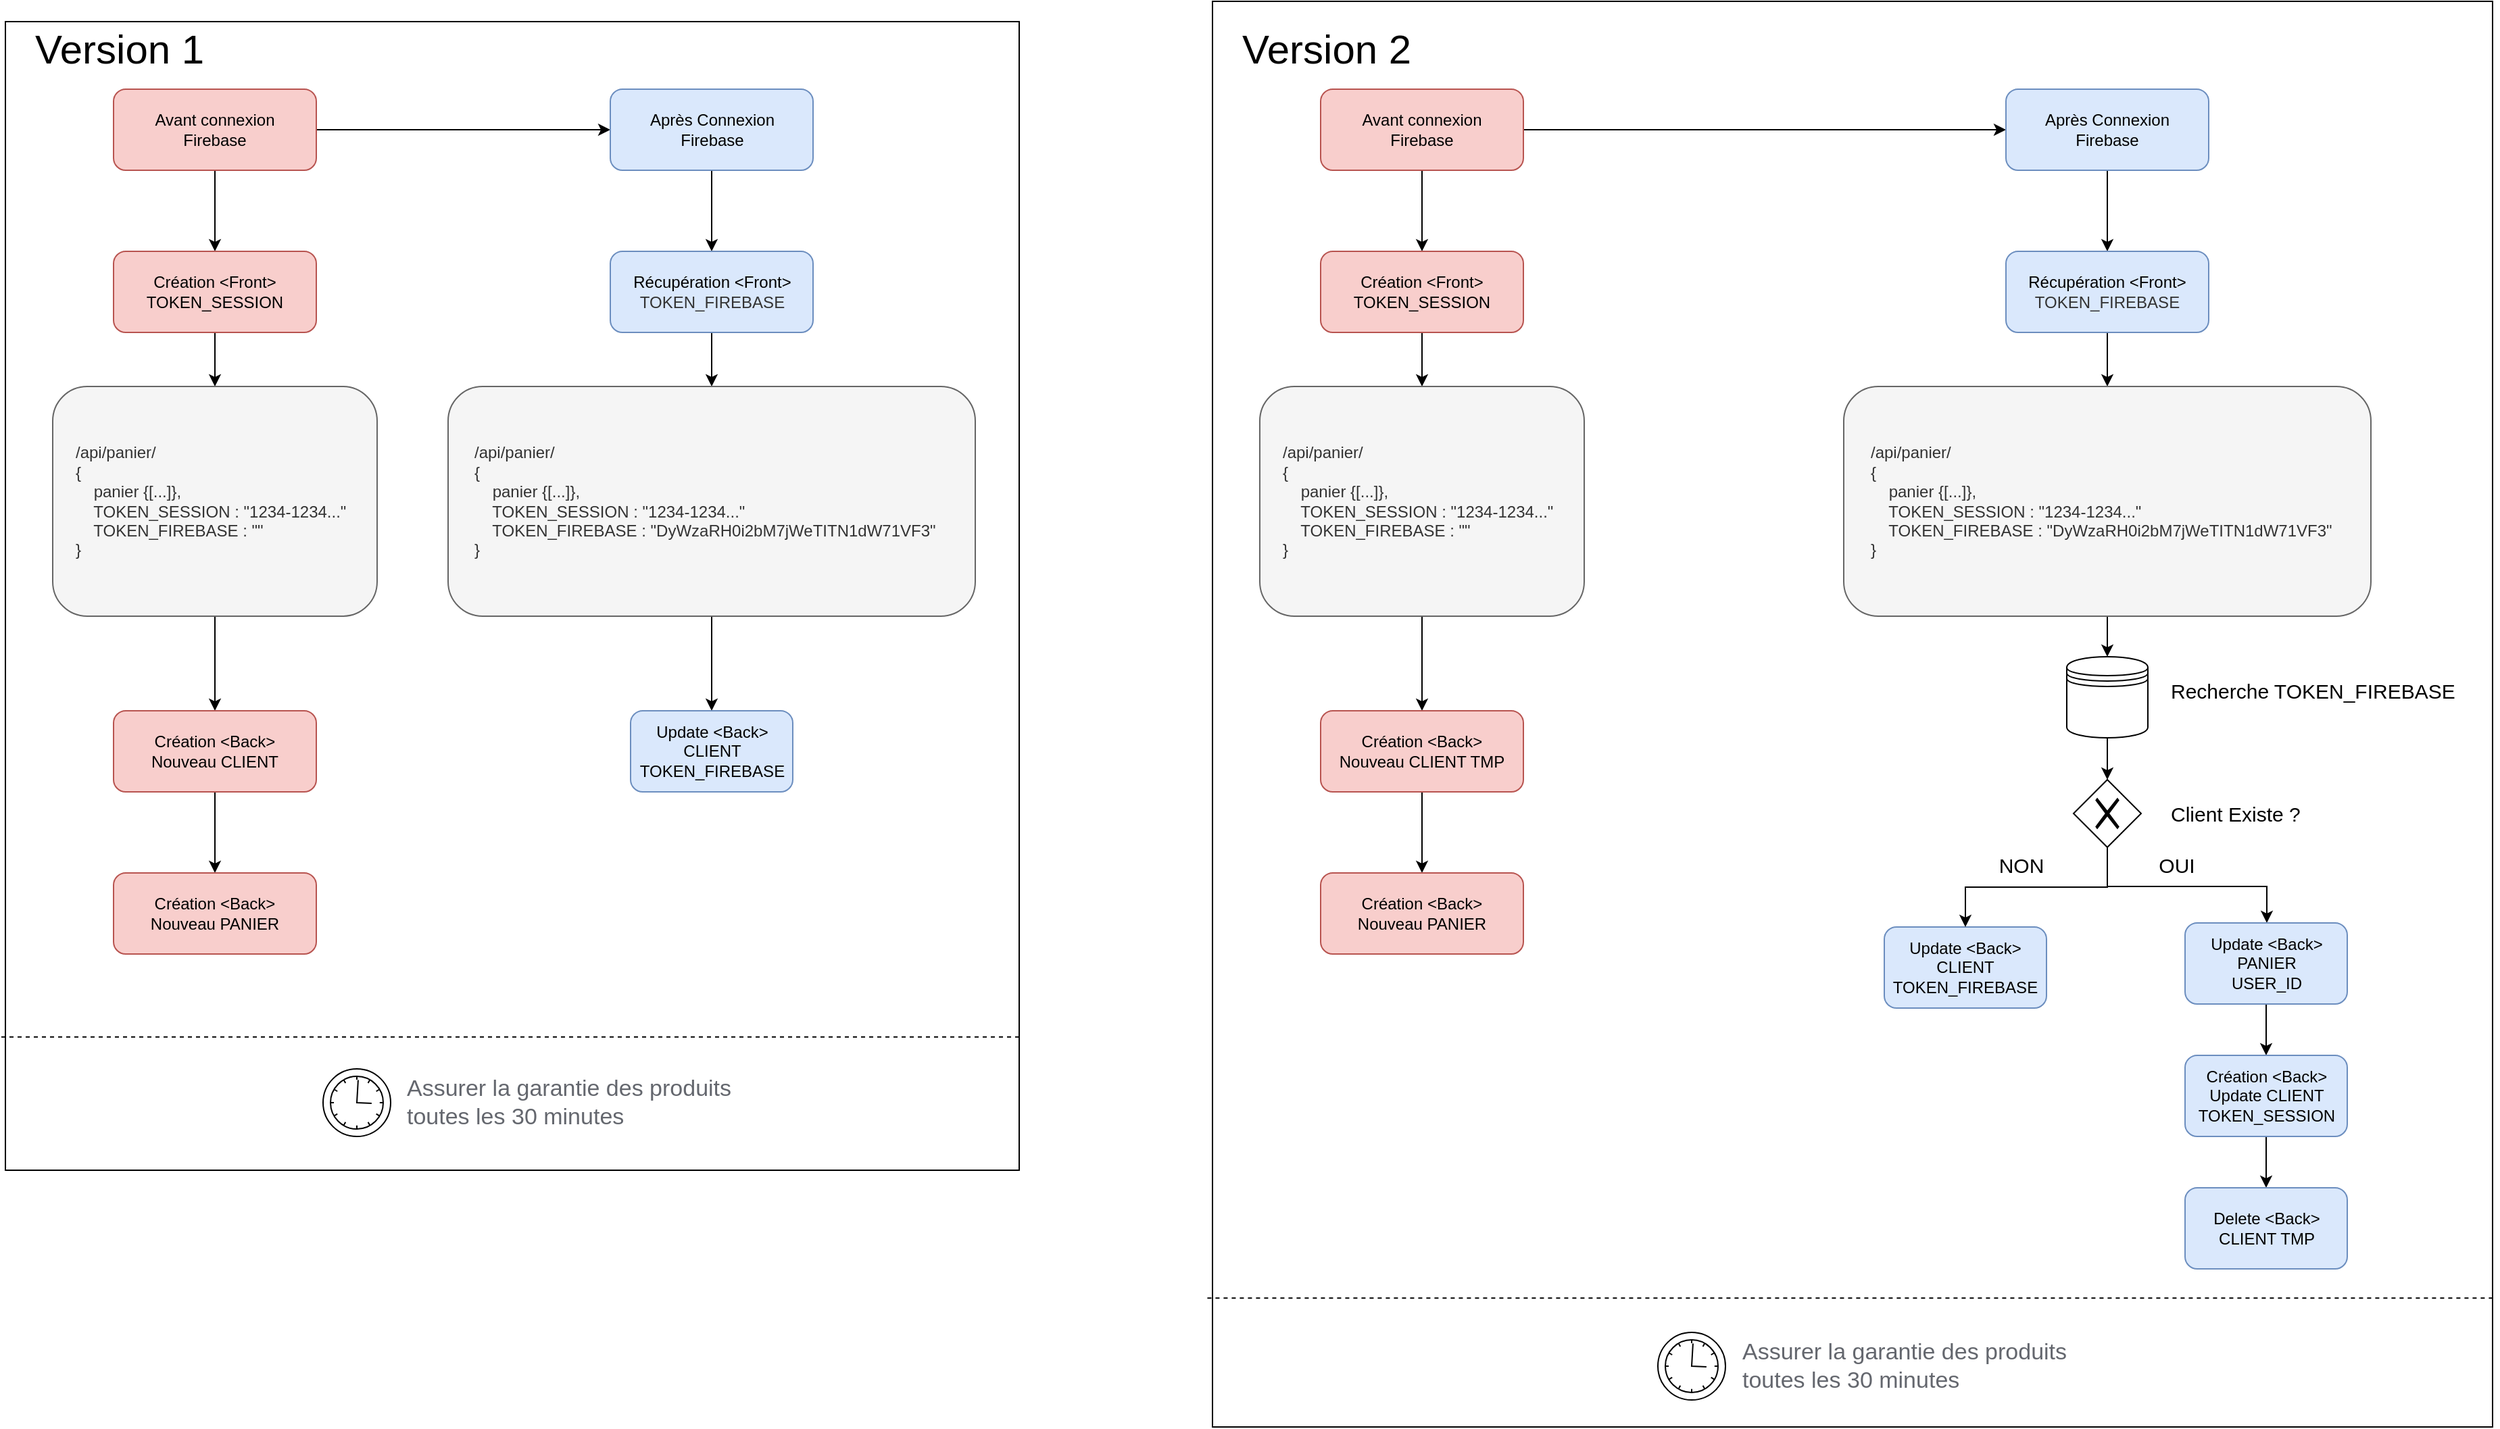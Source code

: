 <mxfile version="11.2.4" type="device" pages="1"><diagram id="UzD8co514_c-GQQWyGeR" name="Page-1"><mxGraphModel dx="2200" dy="1238" grid="1" gridSize="10" guides="1" tooltips="1" connect="1" arrows="1" fold="1" page="1" pageScale="1" pageWidth="2000" pageHeight="1200" math="0" shadow="0"><root><mxCell id="0"/><mxCell id="1" parent="0"/><mxCell id="zPhLgpalpe6FP58Alway-104" value="" style="rounded=0;whiteSpace=wrap;html=1;" vertex="1" parent="1"><mxGeometry x="1003" y="95" width="947" height="1055" as="geometry"/></mxCell><mxCell id="zPhLgpalpe6FP58Alway-23" value="" style="rounded=0;whiteSpace=wrap;html=1;" vertex="1" parent="1"><mxGeometry x="110" y="110" width="750" height="850" as="geometry"/></mxCell><mxCell id="zPhLgpalpe6FP58Alway-3" style="edgeStyle=orthogonalEdgeStyle;rounded=0;orthogonalLoop=1;jettySize=auto;html=1;exitX=0.5;exitY=1;exitDx=0;exitDy=0;" edge="1" parent="1" source="zPhLgpalpe6FP58Alway-1" target="zPhLgpalpe6FP58Alway-2"><mxGeometry relative="1" as="geometry"/></mxCell><mxCell id="zPhLgpalpe6FP58Alway-10" style="edgeStyle=orthogonalEdgeStyle;rounded=0;orthogonalLoop=1;jettySize=auto;html=1;exitX=1;exitY=0.5;exitDx=0;exitDy=0;entryX=0;entryY=0.5;entryDx=0;entryDy=0;" edge="1" parent="1" source="zPhLgpalpe6FP58Alway-1" target="zPhLgpalpe6FP58Alway-4"><mxGeometry relative="1" as="geometry"/></mxCell><mxCell id="zPhLgpalpe6FP58Alway-1" value="Avant connexion&lt;br&gt;Firebase" style="rounded=1;whiteSpace=wrap;html=1;fillColor=#f8cecc;strokeColor=#b85450;" vertex="1" parent="1"><mxGeometry x="190" y="160" width="150" height="60" as="geometry"/></mxCell><mxCell id="zPhLgpalpe6FP58Alway-11" style="edgeStyle=orthogonalEdgeStyle;rounded=0;orthogonalLoop=1;jettySize=auto;html=1;exitX=0.5;exitY=1;exitDx=0;exitDy=0;" edge="1" parent="1" source="zPhLgpalpe6FP58Alway-2" target="zPhLgpalpe6FP58Alway-6"><mxGeometry relative="1" as="geometry"/></mxCell><mxCell id="zPhLgpalpe6FP58Alway-2" value="Création &amp;lt;Front&amp;gt;&lt;br&gt;TOKEN_SESSION" style="rounded=1;whiteSpace=wrap;html=1;fillColor=#f8cecc;strokeColor=#b85450;" vertex="1" parent="1"><mxGeometry x="190" y="280" width="150" height="60" as="geometry"/></mxCell><mxCell id="zPhLgpalpe6FP58Alway-12" style="edgeStyle=orthogonalEdgeStyle;rounded=0;orthogonalLoop=1;jettySize=auto;html=1;exitX=0.5;exitY=1;exitDx=0;exitDy=0;" edge="1" parent="1" source="zPhLgpalpe6FP58Alway-4" target="zPhLgpalpe6FP58Alway-5"><mxGeometry relative="1" as="geometry"/></mxCell><mxCell id="zPhLgpalpe6FP58Alway-4" value="Après Connexion&lt;br&gt;Firebase" style="rounded=1;whiteSpace=wrap;html=1;fillColor=#dae8fc;strokeColor=#6c8ebf;" vertex="1" parent="1"><mxGeometry x="557.5" y="160" width="150" height="60" as="geometry"/></mxCell><mxCell id="zPhLgpalpe6FP58Alway-13" style="edgeStyle=orthogonalEdgeStyle;rounded=0;orthogonalLoop=1;jettySize=auto;html=1;exitX=0.5;exitY=1;exitDx=0;exitDy=0;entryX=0.5;entryY=0;entryDx=0;entryDy=0;" edge="1" parent="1" source="zPhLgpalpe6FP58Alway-5" target="zPhLgpalpe6FP58Alway-8"><mxGeometry relative="1" as="geometry"/></mxCell><mxCell id="zPhLgpalpe6FP58Alway-5" value="Récupération &amp;lt;Front&amp;gt;&lt;br&gt;&lt;span style=&quot;color: rgb(51 , 51 , 51) ; text-align: justify&quot;&gt;TOKEN_FIREBASE&lt;/span&gt;" style="rounded=1;whiteSpace=wrap;html=1;fillColor=#dae8fc;strokeColor=#6c8ebf;" vertex="1" parent="1"><mxGeometry x="557.5" y="280" width="150" height="60" as="geometry"/></mxCell><mxCell id="zPhLgpalpe6FP58Alway-16" style="edgeStyle=orthogonalEdgeStyle;rounded=0;orthogonalLoop=1;jettySize=auto;html=1;exitX=0.5;exitY=1;exitDx=0;exitDy=0;" edge="1" parent="1" source="zPhLgpalpe6FP58Alway-6" target="zPhLgpalpe6FP58Alway-15"><mxGeometry relative="1" as="geometry"/></mxCell><mxCell id="zPhLgpalpe6FP58Alway-6" value="&lt;div style=&quot;text-align: justify&quot;&gt;&lt;br&gt;&lt;/div&gt;" style="rounded=1;whiteSpace=wrap;html=1;fillColor=#f5f5f5;strokeColor=#666666;fontColor=#333333;align=center;" vertex="1" parent="1"><mxGeometry x="145" y="380" width="240" height="170" as="geometry"/></mxCell><mxCell id="zPhLgpalpe6FP58Alway-7" value="&lt;div style=&quot;color: rgb(51 , 51 , 51) ; text-align: justify&quot;&gt;/api/panier/&lt;/div&gt;&lt;div style=&quot;color: rgb(51 , 51 , 51) ; text-align: justify&quot;&gt;{&lt;/div&gt;&lt;div style=&quot;color: rgb(51 , 51 , 51) ; text-align: justify&quot;&gt;&amp;nbsp; &amp;nbsp; panier {[...]},&lt;/div&gt;&lt;div style=&quot;color: rgb(51 , 51 , 51) ; text-align: justify&quot;&gt;&amp;nbsp; &amp;nbsp; TOKEN_SESSION : &quot;1234-1234...&quot;&lt;/div&gt;&lt;div style=&quot;color: rgb(51 , 51 , 51) ; text-align: justify&quot;&gt;&amp;nbsp; &amp;nbsp; TOKEN_FIREBASE : &quot;&quot;&lt;/div&gt;&lt;div style=&quot;color: rgb(51 , 51 , 51) ; text-align: justify&quot;&gt;}&lt;/div&gt;" style="text;html=1;strokeColor=none;fillColor=none;align=left;verticalAlign=middle;whiteSpace=wrap;rounded=0;" vertex="1" parent="1"><mxGeometry x="160" y="390" width="210" height="150" as="geometry"/></mxCell><mxCell id="zPhLgpalpe6FP58Alway-19" style="edgeStyle=orthogonalEdgeStyle;rounded=0;orthogonalLoop=1;jettySize=auto;html=1;exitX=0.5;exitY=1;exitDx=0;exitDy=0;entryX=0.5;entryY=0;entryDx=0;entryDy=0;" edge="1" parent="1" source="zPhLgpalpe6FP58Alway-8" target="zPhLgpalpe6FP58Alway-18"><mxGeometry relative="1" as="geometry"/></mxCell><mxCell id="zPhLgpalpe6FP58Alway-8" value="&lt;div style=&quot;text-align: justify&quot;&gt;&lt;br&gt;&lt;/div&gt;" style="rounded=1;whiteSpace=wrap;html=1;fillColor=#f5f5f5;strokeColor=#666666;fontColor=#333333;align=center;" vertex="1" parent="1"><mxGeometry x="437.5" y="380" width="390" height="170" as="geometry"/></mxCell><mxCell id="zPhLgpalpe6FP58Alway-9" value="&lt;div style=&quot;color: rgb(51 , 51 , 51) ; text-align: justify&quot;&gt;/api/panier/&lt;/div&gt;&lt;div style=&quot;color: rgb(51 , 51 , 51) ; text-align: justify&quot;&gt;{&lt;/div&gt;&lt;div style=&quot;color: rgb(51 , 51 , 51) ; text-align: justify&quot;&gt;&amp;nbsp; &amp;nbsp; panier {[...]},&lt;/div&gt;&lt;div style=&quot;color: rgb(51 , 51 , 51) ; text-align: justify&quot;&gt;&amp;nbsp; &amp;nbsp; TOKEN_SESSION : &quot;1234-1234...&quot;&lt;/div&gt;&lt;div style=&quot;color: rgb(51 , 51 , 51) ; text-align: justify&quot;&gt;&amp;nbsp; &amp;nbsp; TOKEN_FIREBASE : &quot;DyWzaRH0i2bM7jWeTITN1dW71VF3&quot;&lt;/div&gt;&lt;div style=&quot;color: rgb(51 , 51 , 51) ; text-align: justify&quot;&gt;}&lt;/div&gt;" style="text;html=1;strokeColor=none;fillColor=none;align=left;verticalAlign=middle;whiteSpace=wrap;rounded=0;" vertex="1" parent="1"><mxGeometry x="455" y="390" width="355" height="150" as="geometry"/></mxCell><mxCell id="zPhLgpalpe6FP58Alway-45" style="edgeStyle=orthogonalEdgeStyle;rounded=0;orthogonalLoop=1;jettySize=auto;html=1;exitX=0.5;exitY=1;exitDx=0;exitDy=0;entryX=0.5;entryY=0;entryDx=0;entryDy=0;fontSize=30;" edge="1" parent="1" source="zPhLgpalpe6FP58Alway-15" target="zPhLgpalpe6FP58Alway-44"><mxGeometry relative="1" as="geometry"/></mxCell><mxCell id="zPhLgpalpe6FP58Alway-15" value="Création &amp;lt;Back&amp;gt;&lt;br&gt;Nouveau CLIENT" style="rounded=1;whiteSpace=wrap;html=1;fillColor=#f8cecc;strokeColor=#b85450;" vertex="1" parent="1"><mxGeometry x="190" y="620" width="150" height="60" as="geometry"/></mxCell><mxCell id="zPhLgpalpe6FP58Alway-18" value="Update &amp;lt;Back&amp;gt;&lt;br&gt;CLIENT&lt;br&gt;TOKEN_FIREBASE" style="rounded=1;whiteSpace=wrap;html=1;fillColor=#dae8fc;strokeColor=#6c8ebf;" vertex="1" parent="1"><mxGeometry x="572.5" y="620" width="120" height="60" as="geometry"/></mxCell><mxCell id="zPhLgpalpe6FP58Alway-24" value="Version 1" style="text;html=1;strokeColor=none;fillColor=none;align=left;verticalAlign=middle;whiteSpace=wrap;rounded=0;fontSize=30;" vertex="1" parent="1"><mxGeometry x="130" y="120" width="380" height="20" as="geometry"/></mxCell><mxCell id="zPhLgpalpe6FP58Alway-44" value="Création &amp;lt;Back&amp;gt;&lt;br&gt;Nouveau PANIER" style="rounded=1;whiteSpace=wrap;html=1;fillColor=#f8cecc;strokeColor=#b85450;" vertex="1" parent="1"><mxGeometry x="190" y="740" width="150" height="60" as="geometry"/></mxCell><mxCell id="zPhLgpalpe6FP58Alway-46" value="" style="shape=mxgraph.bpmn.shape;html=1;verticalLabelPosition=bottom;labelBackgroundColor=#ffffff;verticalAlign=top;align=center;perimeter=ellipsePerimeter;outlineConnect=0;outline=standard;symbol=timer;fontSize=30;" vertex="1" parent="1"><mxGeometry x="345" y="885" width="50" height="50" as="geometry"/></mxCell><mxCell id="zPhLgpalpe6FP58Alway-47" value="&lt;span style=&quot;color: rgb(100 , 103 , 110) ; font-size: 17px ; background-color: rgb(255 , 255 , 255)&quot;&gt;Assurer la garantie&amp;nbsp;des produits toutes les 30 minutes&lt;/span&gt;" style="text;html=1;strokeColor=none;fillColor=none;align=left;verticalAlign=middle;whiteSpace=wrap;rounded=0;fontSize=15;" vertex="1" parent="1"><mxGeometry x="405" y="900" width="250" height="20" as="geometry"/></mxCell><mxCell id="zPhLgpalpe6FP58Alway-48" value="" style="endArrow=none;dashed=1;html=1;fontSize=15;exitX=-0.004;exitY=0.884;exitDx=0;exitDy=0;exitPerimeter=0;entryX=1.003;entryY=0.884;entryDx=0;entryDy=0;entryPerimeter=0;" edge="1" parent="1" source="zPhLgpalpe6FP58Alway-23" target="zPhLgpalpe6FP58Alway-23"><mxGeometry width="50" height="50" relative="1" as="geometry"><mxPoint x="110" y="1030" as="sourcePoint"/><mxPoint x="160" y="980" as="targetPoint"/></mxGeometry></mxCell><mxCell id="zPhLgpalpe6FP58Alway-50" style="edgeStyle=orthogonalEdgeStyle;rounded=0;orthogonalLoop=1;jettySize=auto;html=1;exitX=0.5;exitY=1;exitDx=0;exitDy=0;" edge="1" parent="1" source="zPhLgpalpe6FP58Alway-52" target="zPhLgpalpe6FP58Alway-54"><mxGeometry relative="1" as="geometry"/></mxCell><mxCell id="zPhLgpalpe6FP58Alway-108" style="edgeStyle=orthogonalEdgeStyle;rounded=0;orthogonalLoop=1;jettySize=auto;html=1;exitX=1;exitY=0.5;exitDx=0;exitDy=0;entryX=0;entryY=0.5;entryDx=0;entryDy=0;fontSize=15;" edge="1" parent="1" source="zPhLgpalpe6FP58Alway-52" target="zPhLgpalpe6FP58Alway-56"><mxGeometry relative="1" as="geometry"/></mxCell><mxCell id="zPhLgpalpe6FP58Alway-52" value="Avant connexion&lt;br&gt;Firebase" style="rounded=1;whiteSpace=wrap;html=1;fillColor=#f8cecc;strokeColor=#b85450;" vertex="1" parent="1"><mxGeometry x="1083" y="160" width="150" height="60" as="geometry"/></mxCell><mxCell id="zPhLgpalpe6FP58Alway-53" style="edgeStyle=orthogonalEdgeStyle;rounded=0;orthogonalLoop=1;jettySize=auto;html=1;exitX=0.5;exitY=1;exitDx=0;exitDy=0;" edge="1" parent="1" source="zPhLgpalpe6FP58Alway-54" target="zPhLgpalpe6FP58Alway-60"><mxGeometry relative="1" as="geometry"/></mxCell><mxCell id="zPhLgpalpe6FP58Alway-54" value="Création &amp;lt;Front&amp;gt;&lt;br&gt;TOKEN_SESSION" style="rounded=1;whiteSpace=wrap;html=1;fillColor=#f8cecc;strokeColor=#b85450;" vertex="1" parent="1"><mxGeometry x="1083" y="280" width="150" height="60" as="geometry"/></mxCell><mxCell id="zPhLgpalpe6FP58Alway-55" style="edgeStyle=orthogonalEdgeStyle;rounded=0;orthogonalLoop=1;jettySize=auto;html=1;exitX=0.5;exitY=1;exitDx=0;exitDy=0;" edge="1" parent="1" source="zPhLgpalpe6FP58Alway-56" target="zPhLgpalpe6FP58Alway-58"><mxGeometry relative="1" as="geometry"/></mxCell><mxCell id="zPhLgpalpe6FP58Alway-56" value="Après Connexion&lt;br&gt;Firebase" style="rounded=1;whiteSpace=wrap;html=1;fillColor=#dae8fc;strokeColor=#6c8ebf;" vertex="1" parent="1"><mxGeometry x="1590" y="160" width="150" height="60" as="geometry"/></mxCell><mxCell id="zPhLgpalpe6FP58Alway-57" style="edgeStyle=orthogonalEdgeStyle;rounded=0;orthogonalLoop=1;jettySize=auto;html=1;exitX=0.5;exitY=1;exitDx=0;exitDy=0;entryX=0.5;entryY=0;entryDx=0;entryDy=0;" edge="1" parent="1" source="zPhLgpalpe6FP58Alway-58" target="zPhLgpalpe6FP58Alway-63"><mxGeometry relative="1" as="geometry"/></mxCell><mxCell id="zPhLgpalpe6FP58Alway-58" value="Récupération &amp;lt;Front&amp;gt;&lt;br&gt;&lt;span style=&quot;color: rgb(51 , 51 , 51) ; text-align: justify&quot;&gt;TOKEN_FIREBASE&lt;/span&gt;" style="rounded=1;whiteSpace=wrap;html=1;fillColor=#dae8fc;strokeColor=#6c8ebf;" vertex="1" parent="1"><mxGeometry x="1590" y="280" width="150" height="60" as="geometry"/></mxCell><mxCell id="zPhLgpalpe6FP58Alway-59" style="edgeStyle=orthogonalEdgeStyle;rounded=0;orthogonalLoop=1;jettySize=auto;html=1;exitX=0.5;exitY=1;exitDx=0;exitDy=0;" edge="1" parent="1" source="zPhLgpalpe6FP58Alway-60" target="zPhLgpalpe6FP58Alway-66"><mxGeometry relative="1" as="geometry"/></mxCell><mxCell id="zPhLgpalpe6FP58Alway-60" value="&lt;div style=&quot;text-align: justify&quot;&gt;&lt;br&gt;&lt;/div&gt;" style="rounded=1;whiteSpace=wrap;html=1;fillColor=#f5f5f5;strokeColor=#666666;fontColor=#333333;align=center;" vertex="1" parent="1"><mxGeometry x="1038" y="380" width="240" height="170" as="geometry"/></mxCell><mxCell id="zPhLgpalpe6FP58Alway-61" value="&lt;div style=&quot;color: rgb(51 , 51 , 51) ; text-align: justify&quot;&gt;/api/panier/&lt;/div&gt;&lt;div style=&quot;color: rgb(51 , 51 , 51) ; text-align: justify&quot;&gt;{&lt;/div&gt;&lt;div style=&quot;color: rgb(51 , 51 , 51) ; text-align: justify&quot;&gt;&amp;nbsp; &amp;nbsp; panier {[...]},&lt;/div&gt;&lt;div style=&quot;color: rgb(51 , 51 , 51) ; text-align: justify&quot;&gt;&amp;nbsp; &amp;nbsp; TOKEN_SESSION : &quot;1234-1234...&quot;&lt;/div&gt;&lt;div style=&quot;color: rgb(51 , 51 , 51) ; text-align: justify&quot;&gt;&amp;nbsp; &amp;nbsp; TOKEN_FIREBASE : &quot;&quot;&lt;/div&gt;&lt;div style=&quot;color: rgb(51 , 51 , 51) ; text-align: justify&quot;&gt;}&lt;/div&gt;" style="text;html=1;strokeColor=none;fillColor=none;align=left;verticalAlign=middle;whiteSpace=wrap;rounded=0;" vertex="1" parent="1"><mxGeometry x="1053" y="390" width="210" height="150" as="geometry"/></mxCell><mxCell id="zPhLgpalpe6FP58Alway-91" style="edgeStyle=orthogonalEdgeStyle;rounded=0;orthogonalLoop=1;jettySize=auto;html=1;exitX=0.5;exitY=1;exitDx=0;exitDy=0;fontSize=15;" edge="1" parent="1" source="zPhLgpalpe6FP58Alway-63" target="zPhLgpalpe6FP58Alway-87"><mxGeometry relative="1" as="geometry"/></mxCell><mxCell id="zPhLgpalpe6FP58Alway-63" value="&lt;div style=&quot;text-align: justify&quot;&gt;&lt;br&gt;&lt;/div&gt;" style="rounded=1;whiteSpace=wrap;html=1;fillColor=#f5f5f5;strokeColor=#666666;fontColor=#333333;align=center;" vertex="1" parent="1"><mxGeometry x="1470" y="380" width="390" height="170" as="geometry"/></mxCell><mxCell id="zPhLgpalpe6FP58Alway-64" value="&lt;div style=&quot;color: rgb(51 , 51 , 51) ; text-align: justify&quot;&gt;/api/panier/&lt;/div&gt;&lt;div style=&quot;color: rgb(51 , 51 , 51) ; text-align: justify&quot;&gt;{&lt;/div&gt;&lt;div style=&quot;color: rgb(51 , 51 , 51) ; text-align: justify&quot;&gt;&amp;nbsp; &amp;nbsp; panier {[...]},&lt;/div&gt;&lt;div style=&quot;color: rgb(51 , 51 , 51) ; text-align: justify&quot;&gt;&amp;nbsp; &amp;nbsp; TOKEN_SESSION : &quot;1234-1234...&quot;&lt;/div&gt;&lt;div style=&quot;color: rgb(51 , 51 , 51) ; text-align: justify&quot;&gt;&amp;nbsp; &amp;nbsp; TOKEN_FIREBASE : &quot;DyWzaRH0i2bM7jWeTITN1dW71VF3&quot;&lt;/div&gt;&lt;div style=&quot;color: rgb(51 , 51 , 51) ; text-align: justify&quot;&gt;}&lt;/div&gt;" style="text;html=1;strokeColor=none;fillColor=none;align=left;verticalAlign=middle;whiteSpace=wrap;rounded=0;" vertex="1" parent="1"><mxGeometry x="1487.5" y="390" width="355" height="150" as="geometry"/></mxCell><mxCell id="zPhLgpalpe6FP58Alway-65" style="edgeStyle=orthogonalEdgeStyle;rounded=0;orthogonalLoop=1;jettySize=auto;html=1;exitX=0.5;exitY=1;exitDx=0;exitDy=0;entryX=0.5;entryY=0;entryDx=0;entryDy=0;fontSize=30;" edge="1" parent="1" source="zPhLgpalpe6FP58Alway-66" target="zPhLgpalpe6FP58Alway-69"><mxGeometry relative="1" as="geometry"/></mxCell><mxCell id="zPhLgpalpe6FP58Alway-66" value="Création &amp;lt;Back&amp;gt;&lt;br&gt;Nouveau CLIENT TMP" style="rounded=1;whiteSpace=wrap;html=1;fillColor=#f8cecc;strokeColor=#b85450;" vertex="1" parent="1"><mxGeometry x="1083" y="620" width="150" height="60" as="geometry"/></mxCell><mxCell id="zPhLgpalpe6FP58Alway-67" value="Update &amp;lt;Back&amp;gt;&lt;br&gt;CLIENT&lt;br&gt;TOKEN_FIREBASE" style="rounded=1;whiteSpace=wrap;html=1;fillColor=#dae8fc;strokeColor=#6c8ebf;" vertex="1" parent="1"><mxGeometry x="1500" y="780" width="120" height="60" as="geometry"/></mxCell><mxCell id="zPhLgpalpe6FP58Alway-68" value="Version 2" style="text;html=1;strokeColor=none;fillColor=none;align=left;verticalAlign=middle;whiteSpace=wrap;rounded=0;fontSize=30;" vertex="1" parent="1"><mxGeometry x="1023" y="120" width="380" height="20" as="geometry"/></mxCell><mxCell id="zPhLgpalpe6FP58Alway-69" value="Création &amp;lt;Back&amp;gt;&lt;br&gt;Nouveau PANIER" style="rounded=1;whiteSpace=wrap;html=1;fillColor=#f8cecc;strokeColor=#b85450;" vertex="1" parent="1"><mxGeometry x="1083" y="740" width="150" height="60" as="geometry"/></mxCell><mxCell id="zPhLgpalpe6FP58Alway-93" style="edgeStyle=orthogonalEdgeStyle;rounded=0;orthogonalLoop=1;jettySize=auto;html=1;exitX=0.5;exitY=1;exitDx=0;exitDy=0;fontSize=15;" edge="1" parent="1" source="zPhLgpalpe6FP58Alway-76" target="zPhLgpalpe6FP58Alway-67"><mxGeometry relative="1" as="geometry"/></mxCell><mxCell id="zPhLgpalpe6FP58Alway-94" value="NON" style="text;html=1;resizable=0;points=[];align=center;verticalAlign=middle;labelBackgroundColor=#ffffff;fontSize=15;" vertex="1" connectable="0" parent="zPhLgpalpe6FP58Alway-93"><mxGeometry x="0.141" relative="1" as="geometry"><mxPoint y="-17" as="offset"/></mxGeometry></mxCell><mxCell id="zPhLgpalpe6FP58Alway-96" style="edgeStyle=orthogonalEdgeStyle;rounded=0;orthogonalLoop=1;jettySize=auto;html=1;exitX=0.5;exitY=1;exitDx=0;exitDy=0;fontSize=15;" edge="1" parent="1" source="zPhLgpalpe6FP58Alway-76" target="zPhLgpalpe6FP58Alway-95"><mxGeometry relative="1" as="geometry"><Array as="points"><mxPoint x="1665" y="750"/><mxPoint x="1783" y="750"/></Array></mxGeometry></mxCell><mxCell id="zPhLgpalpe6FP58Alway-97" value="OUI" style="text;html=1;resizable=0;points=[];align=center;verticalAlign=middle;labelBackgroundColor=#ffffff;fontSize=15;" vertex="1" connectable="0" parent="zPhLgpalpe6FP58Alway-96"><mxGeometry x="-0.089" y="-1" relative="1" as="geometry"><mxPoint y="-17" as="offset"/></mxGeometry></mxCell><mxCell id="zPhLgpalpe6FP58Alway-76" value="" style="shape=mxgraph.bpmn.shape;html=1;verticalLabelPosition=bottom;labelBackgroundColor=#ffffff;verticalAlign=top;align=center;perimeter=rhombusPerimeter;background=gateway;outlineConnect=0;outline=none;symbol=exclusiveGw;fontSize=15;" vertex="1" parent="1"><mxGeometry x="1640" y="671" width="50" height="50" as="geometry"/></mxCell><mxCell id="zPhLgpalpe6FP58Alway-80" value="&lt;span style=&quot;white-space: nowrap ; background-color: rgb(255 , 255 , 255)&quot;&gt;Client Existe ?&lt;/span&gt;" style="text;html=1;strokeColor=none;fillColor=none;align=left;verticalAlign=middle;whiteSpace=wrap;rounded=0;fontSize=15;" vertex="1" parent="1"><mxGeometry x="1710" y="686" width="40" height="20" as="geometry"/></mxCell><mxCell id="zPhLgpalpe6FP58Alway-92" style="edgeStyle=orthogonalEdgeStyle;rounded=0;orthogonalLoop=1;jettySize=auto;html=1;exitX=0.5;exitY=1;exitDx=0;exitDy=0;entryX=0.5;entryY=0;entryDx=0;entryDy=0;fontSize=15;" edge="1" parent="1" source="zPhLgpalpe6FP58Alway-87" target="zPhLgpalpe6FP58Alway-76"><mxGeometry relative="1" as="geometry"/></mxCell><mxCell id="zPhLgpalpe6FP58Alway-87" value="" style="shape=datastore;whiteSpace=wrap;html=1;fontSize=15;align=left;" vertex="1" parent="1"><mxGeometry x="1635" y="580" width="60" height="60" as="geometry"/></mxCell><mxCell id="zPhLgpalpe6FP58Alway-90" value="&lt;span style=&quot;white-space: nowrap ; background-color: rgb(255 , 255 , 255)&quot;&gt;Recherche TOKEN_FIREBASE&lt;/span&gt;" style="text;html=1;strokeColor=none;fillColor=none;align=left;verticalAlign=middle;whiteSpace=wrap;rounded=0;fontSize=15;" vertex="1" parent="1"><mxGeometry x="1710" y="595" width="40" height="20" as="geometry"/></mxCell><mxCell id="zPhLgpalpe6FP58Alway-100" style="edgeStyle=orthogonalEdgeStyle;rounded=0;orthogonalLoop=1;jettySize=auto;html=1;exitX=0.5;exitY=1;exitDx=0;exitDy=0;entryX=0.5;entryY=0;entryDx=0;entryDy=0;fontSize=15;" edge="1" parent="1" source="zPhLgpalpe6FP58Alway-95" target="zPhLgpalpe6FP58Alway-99"><mxGeometry relative="1" as="geometry"/></mxCell><mxCell id="zPhLgpalpe6FP58Alway-95" value="Update &amp;lt;Back&amp;gt;&lt;br&gt;PANIER&lt;br&gt;USER_ID" style="rounded=1;whiteSpace=wrap;html=1;fillColor=#dae8fc;strokeColor=#6c8ebf;" vertex="1" parent="1"><mxGeometry x="1722.5" y="777" width="120" height="60" as="geometry"/></mxCell><mxCell id="zPhLgpalpe6FP58Alway-103" style="edgeStyle=orthogonalEdgeStyle;rounded=0;orthogonalLoop=1;jettySize=auto;html=1;exitX=0.5;exitY=1;exitDx=0;exitDy=0;entryX=0.5;entryY=0;entryDx=0;entryDy=0;fontSize=15;" edge="1" parent="1" source="zPhLgpalpe6FP58Alway-99" target="zPhLgpalpe6FP58Alway-102"><mxGeometry relative="1" as="geometry"/></mxCell><mxCell id="zPhLgpalpe6FP58Alway-99" value="Création &amp;lt;Back&amp;gt;&lt;br&gt;Update CLIENT&lt;br&gt;TOKEN_SESSION" style="rounded=1;whiteSpace=wrap;html=1;fillColor=#dae8fc;strokeColor=#6c8ebf;" vertex="1" parent="1"><mxGeometry x="1722.5" y="875" width="120" height="60" as="geometry"/></mxCell><mxCell id="zPhLgpalpe6FP58Alway-102" value="Delete &amp;lt;Back&amp;gt;&lt;br&gt;CLIENT TMP" style="rounded=1;whiteSpace=wrap;html=1;fillColor=#dae8fc;strokeColor=#6c8ebf;" vertex="1" parent="1"><mxGeometry x="1722.5" y="973" width="120" height="60" as="geometry"/></mxCell><mxCell id="zPhLgpalpe6FP58Alway-105" value="" style="shape=mxgraph.bpmn.shape;html=1;verticalLabelPosition=bottom;labelBackgroundColor=#ffffff;verticalAlign=top;align=center;perimeter=ellipsePerimeter;outlineConnect=0;outline=standard;symbol=timer;fontSize=30;" vertex="1" parent="1"><mxGeometry x="1332.5" y="1080" width="50" height="50" as="geometry"/></mxCell><mxCell id="zPhLgpalpe6FP58Alway-106" value="&lt;span style=&quot;color: rgb(100 , 103 , 110) ; font-size: 17px ; background-color: rgb(255 , 255 , 255)&quot;&gt;Assurer la garantie&amp;nbsp;des produits toutes les 30 minutes&lt;/span&gt;" style="text;html=1;strokeColor=none;fillColor=none;align=left;verticalAlign=middle;whiteSpace=wrap;rounded=0;fontSize=15;" vertex="1" parent="1"><mxGeometry x="1392.5" y="1095" width="250" height="20" as="geometry"/></mxCell><mxCell id="zPhLgpalpe6FP58Alway-107" value="" style="endArrow=none;dashed=1;html=1;fontSize=15;exitX=-0.004;exitY=0.884;exitDx=0;exitDy=0;exitPerimeter=0;entryX=1.003;entryY=0.884;entryDx=0;entryDy=0;entryPerimeter=0;" edge="1" parent="1"><mxGeometry width="50" height="50" relative="1" as="geometry"><mxPoint x="999.212" y="1054.58" as="sourcePoint"/><mxPoint x="1952.841" y="1054.58" as="targetPoint"/></mxGeometry></mxCell></root></mxGraphModel></diagram></mxfile>
